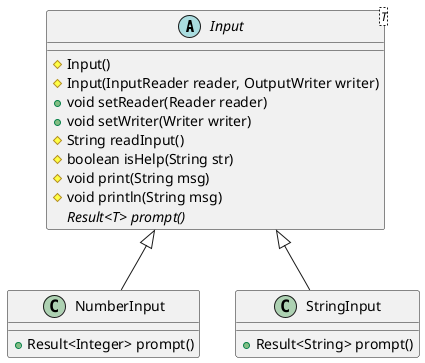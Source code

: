 @startuml
abstract class Input<T> {
    # Input()
    # Input(InputReader reader, OutputWriter writer)
    + void setReader(Reader reader)
    + void setWriter(Writer writer)
    # String readInput()
    # boolean isHelp(String str)
    # void print(String msg)
    # void println(String msg)
    {abstract} Result<T> prompt()
}

class NumberInput extends Input {
    + Result<Integer> prompt()
}

class StringInput extends Input {
    + Result<String> prompt()
}
@enduml